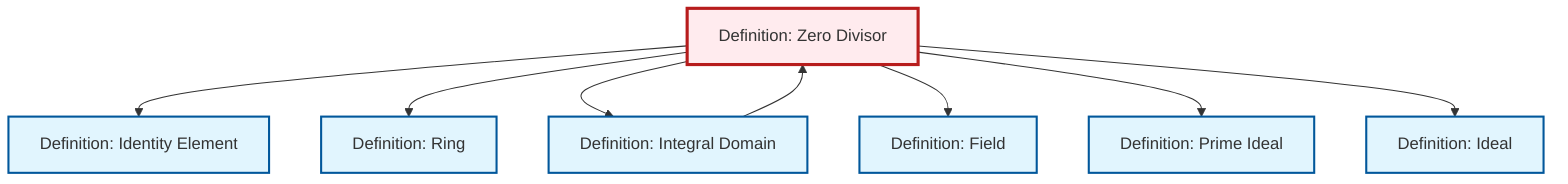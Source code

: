 graph TD
    classDef definition fill:#e1f5fe,stroke:#01579b,stroke-width:2px
    classDef theorem fill:#f3e5f5,stroke:#4a148c,stroke-width:2px
    classDef axiom fill:#fff3e0,stroke:#e65100,stroke-width:2px
    classDef example fill:#e8f5e9,stroke:#1b5e20,stroke-width:2px
    classDef current fill:#ffebee,stroke:#b71c1c,stroke-width:3px
    def-zero-divisor["Definition: Zero Divisor"]:::definition
    def-ring["Definition: Ring"]:::definition
    def-field["Definition: Field"]:::definition
    def-integral-domain["Definition: Integral Domain"]:::definition
    def-prime-ideal["Definition: Prime Ideal"]:::definition
    def-ideal["Definition: Ideal"]:::definition
    def-identity-element["Definition: Identity Element"]:::definition
    def-zero-divisor --> def-identity-element
    def-zero-divisor --> def-ring
    def-zero-divisor --> def-integral-domain
    def-integral-domain --> def-zero-divisor
    def-zero-divisor --> def-field
    def-zero-divisor --> def-prime-ideal
    def-zero-divisor --> def-ideal
    class def-zero-divisor current
